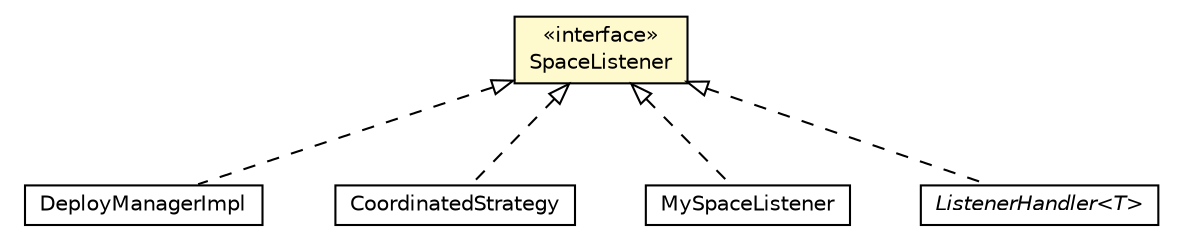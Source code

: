 #!/usr/local/bin/dot
#
# Class diagram 
# Generated by UMLGraph version R5_6-24-gf6e263 (http://www.umlgraph.org/)
#

digraph G {
	edge [fontname="Helvetica",fontsize=10,labelfontname="Helvetica",labelfontsize=10];
	node [fontname="Helvetica",fontsize=10,shape=plaintext];
	nodesep=0.25;
	ranksep=0.5;
	// org.universAAL.middleware.managers.api.SpaceListener
	c338531 [label=<<table title="org.universAAL.middleware.managers.api.SpaceListener" border="0" cellborder="1" cellspacing="0" cellpadding="2" port="p" bgcolor="lemonChiffon" href="./SpaceListener.html">
		<tr><td><table border="0" cellspacing="0" cellpadding="1">
<tr><td align="center" balign="center"> &#171;interface&#187; </td></tr>
<tr><td align="center" balign="center"> SpaceListener </td></tr>
		</table></td></tr>
		</table>>, URL="./SpaceListener.html", fontname="Helvetica", fontcolor="black", fontsize=10.0];
	// org.universAAL.middleware.managers.deploy.DeployManagerImpl
	c338548 [label=<<table title="org.universAAL.middleware.managers.deploy.DeployManagerImpl" border="0" cellborder="1" cellspacing="0" cellpadding="2" port="p" href="../deploy/DeployManagerImpl.html">
		<tr><td><table border="0" cellspacing="0" cellpadding="1">
<tr><td align="center" balign="center"> DeployManagerImpl </td></tr>
		</table></td></tr>
		</table>>, URL="../deploy/DeployManagerImpl.html", fontname="Helvetica", fontcolor="black", fontsize=10.0];
	// org.universAAL.middleware.ui.impl.generic.CoordinatedStrategy
	c338708 [label=<<table title="org.universAAL.middleware.ui.impl.generic.CoordinatedStrategy" border="0" cellborder="1" cellspacing="0" cellpadding="2" port="p" href="../../ui/impl/generic/CoordinatedStrategy.html">
		<tr><td><table border="0" cellspacing="0" cellpadding="1">
<tr><td align="center" balign="center"> CoordinatedStrategy </td></tr>
		</table></td></tr>
		</table>>, URL="../../ui/impl/generic/CoordinatedStrategy.html", fontname="Helvetica", fontcolor="black", fontsize=10.0];
	// org.universAAL.middleware.managers.distributedmw.impl.MySpaceListener
	c338772 [label=<<table title="org.universAAL.middleware.managers.distributedmw.impl.MySpaceListener" border="0" cellborder="1" cellspacing="0" cellpadding="2" port="p" href="../distributedmw/impl/MySpaceListener.html">
		<tr><td><table border="0" cellspacing="0" cellpadding="1">
<tr><td align="center" balign="center"> MySpaceListener </td></tr>
		</table></td></tr>
		</table>>, URL="../distributedmw/impl/MySpaceListener.html", fontname="Helvetica", fontcolor="black", fontsize=10.0];
	// org.universAAL.middleware.managers.distributedmw.impl.ListenerHandler<T>
	c338780 [label=<<table title="org.universAAL.middleware.managers.distributedmw.impl.ListenerHandler" border="0" cellborder="1" cellspacing="0" cellpadding="2" port="p" href="../distributedmw/impl/ListenerHandler.html">
		<tr><td><table border="0" cellspacing="0" cellpadding="1">
<tr><td align="center" balign="center"><font face="Helvetica-Oblique"> ListenerHandler&lt;T&gt; </font></td></tr>
		</table></td></tr>
		</table>>, URL="../distributedmw/impl/ListenerHandler.html", fontname="Helvetica", fontcolor="black", fontsize=10.0];
	//org.universAAL.middleware.managers.deploy.DeployManagerImpl implements org.universAAL.middleware.managers.api.SpaceListener
	c338531:p -> c338548:p [dir=back,arrowtail=empty,style=dashed];
	//org.universAAL.middleware.ui.impl.generic.CoordinatedStrategy implements org.universAAL.middleware.managers.api.SpaceListener
	c338531:p -> c338708:p [dir=back,arrowtail=empty,style=dashed];
	//org.universAAL.middleware.managers.distributedmw.impl.MySpaceListener implements org.universAAL.middleware.managers.api.SpaceListener
	c338531:p -> c338772:p [dir=back,arrowtail=empty,style=dashed];
	//org.universAAL.middleware.managers.distributedmw.impl.ListenerHandler<T> implements org.universAAL.middleware.managers.api.SpaceListener
	c338531:p -> c338780:p [dir=back,arrowtail=empty,style=dashed];
}

